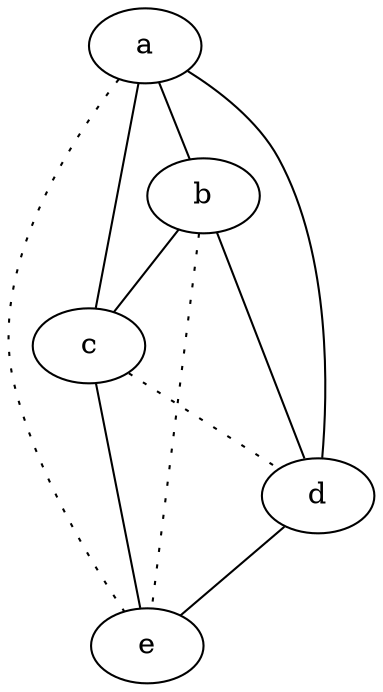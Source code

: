 graph {
a -- b;
a -- c;
a -- d;
a -- e [style=dotted];
b -- c;
b -- d;
b -- e [style=dotted];
c -- d [style=dotted];
c -- e;
d -- e;
}
